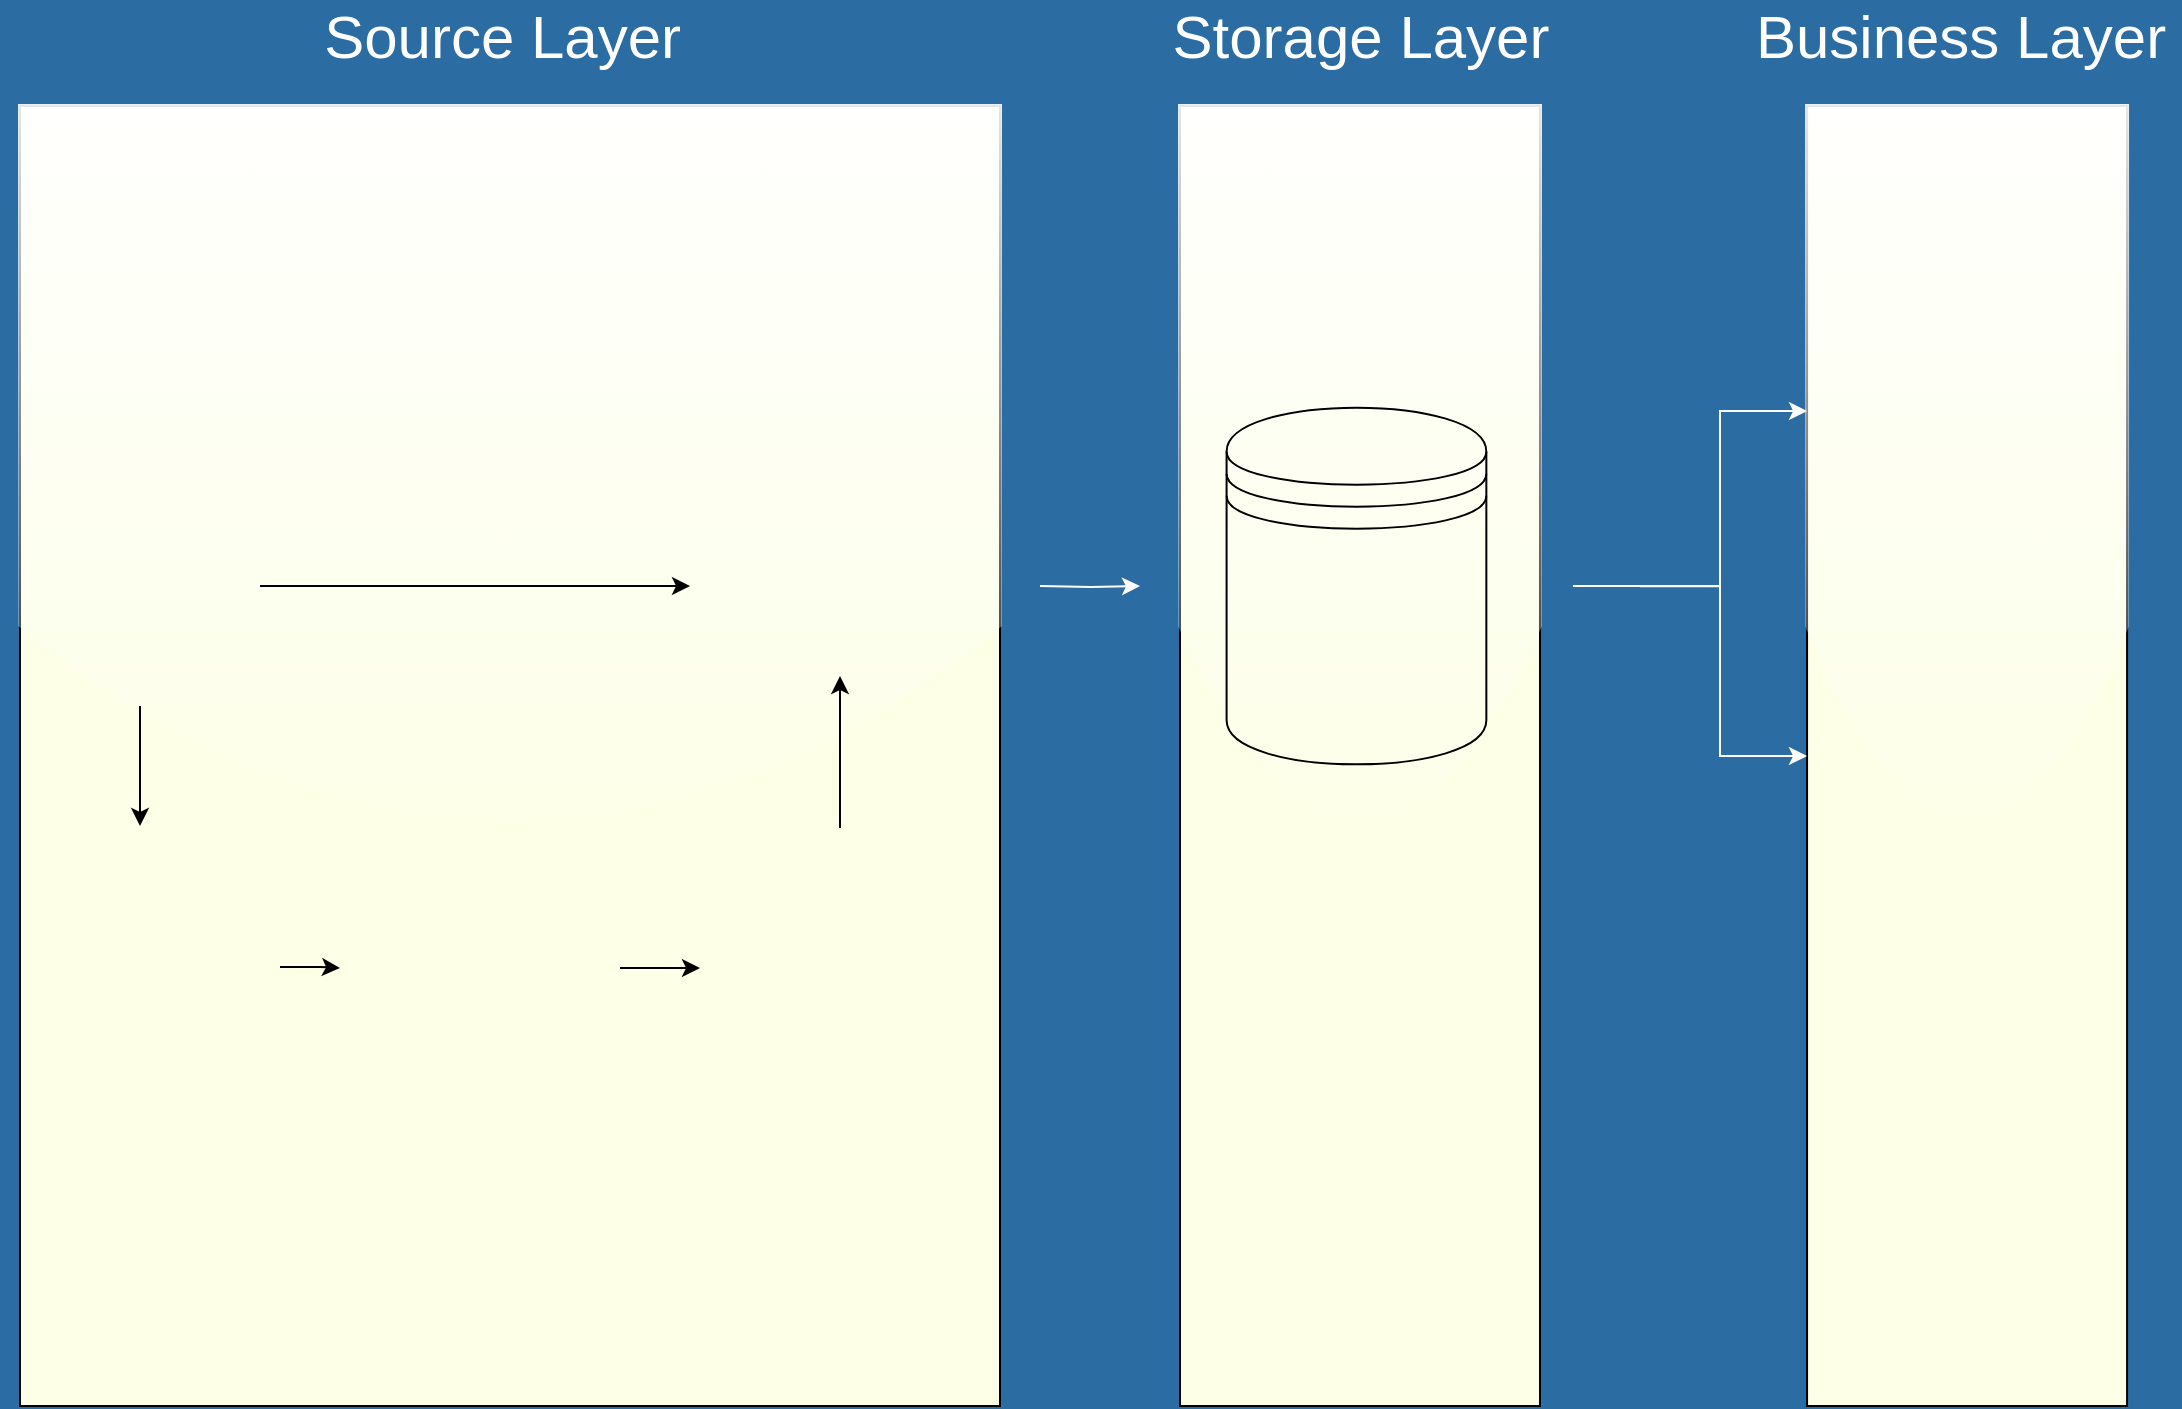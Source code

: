 <mxfile version="13.7.3" type="device"><diagram id="GGaLKV1bkLyetDouel_L" name="Страница 1"><mxGraphModel dx="1422" dy="762" grid="0" gridSize="10" guides="0" tooltips="1" connect="1" arrows="1" fold="1" page="1" pageScale="1" pageWidth="1169" pageHeight="827" background="#2B6CA3" math="0" shadow="0"><root><mxCell id="0"/><mxCell id="1" parent="0"/><mxCell id="3jTC_dsSjFh8k5YVDYnp-101" value="" style="rounded=0;whiteSpace=wrap;html=1;glass=1;shadow=0;sketch=0;fillColor=#FDFFE6;" vertex="1" parent="1"><mxGeometry x="30" y="80" width="490" height="650" as="geometry"/></mxCell><mxCell id="3jTC_dsSjFh8k5YVDYnp-102" value="" style="rounded=0;whiteSpace=wrap;html=1;glass=1;shadow=0;sketch=0;fillColor=#FDFFE6;" vertex="1" parent="1"><mxGeometry x="610" y="80" width="180" height="650" as="geometry"/></mxCell><mxCell id="3jTC_dsSjFh8k5YVDYnp-103" value="" style="rounded=0;whiteSpace=wrap;html=1;glass=1;shadow=0;sketch=0;fillColor=#FDFFE6;" vertex="1" parent="1"><mxGeometry x="923.53" y="80" width="160" height="650" as="geometry"/></mxCell><mxCell id="3jTC_dsSjFh8k5YVDYnp-1" value="&lt;span style=&quot;text-align: left;&quot;&gt;&lt;font style=&quot;font-size: 30px&quot;&gt;Source Layer&amp;nbsp;&lt;/font&gt;&lt;/span&gt;" style="text;html=1;resizable=0;autosize=1;align=center;verticalAlign=middle;points=[];rounded=0;fillColor=none;labelBackgroundColor=none;fontColor=#FFFFFF;" vertex="1" parent="1"><mxGeometry x="175" y="30" width="200" height="30" as="geometry"/></mxCell><mxCell id="3jTC_dsSjFh8k5YVDYnp-2" value="&lt;span style=&quot;text-align: left;&quot;&gt;&lt;font style=&quot;font-size: 30px&quot;&gt;Storage Layer&lt;/font&gt;&lt;/span&gt;" style="text;html=1;resizable=0;autosize=1;align=center;verticalAlign=middle;points=[];rounded=0;fillColor=none;labelBackgroundColor=none;fontColor=#FFFFFF;" vertex="1" parent="1"><mxGeometry x="600" y="30" width="200" height="30" as="geometry"/></mxCell><mxCell id="3jTC_dsSjFh8k5YVDYnp-3" value="&lt;span style=&quot;text-align: left;&quot;&gt;&lt;font style=&quot;font-size: 30px&quot;&gt;Business Layer&lt;/font&gt;&lt;/span&gt;" style="text;html=1;resizable=0;autosize=1;align=center;verticalAlign=middle;points=[];rounded=0;fillColor=none;labelBackgroundColor=none;fontColor=#FFFFFF;" vertex="1" parent="1"><mxGeometry x="890" y="30" width="220" height="30" as="geometry"/></mxCell><mxCell id="3jTC_dsSjFh8k5YVDYnp-71" style="edgeStyle=orthogonalEdgeStyle;rounded=0;orthogonalLoop=1;jettySize=auto;html=1;entryX=0.5;entryY=1;entryDx=0;entryDy=0;" edge="1" parent="1" source="3jTC_dsSjFh8k5YVDYnp-40" target="3jTC_dsSjFh8k5YVDYnp-68"><mxGeometry relative="1" as="geometry"/></mxCell><mxCell id="3jTC_dsSjFh8k5YVDYnp-40" value="" style="shape=image;verticalLabelPosition=bottom;labelBackgroundColor=#ffffff;verticalAlign=top;aspect=fixed;imageAspect=0;image=http://orion42.net/wp-content/uploads/2019/05/git-logo.png;" vertex="1" parent="1"><mxGeometry x="370" y="441" width="140" height="140" as="geometry"/></mxCell><mxCell id="3jTC_dsSjFh8k5YVDYnp-57" value="" style="group" vertex="1" connectable="0" parent="1"><mxGeometry x="30" y="260" width="120" height="120" as="geometry"/></mxCell><mxCell id="3jTC_dsSjFh8k5YVDYnp-38" value="" style="shape=image;verticalLabelPosition=bottom;labelBackgroundColor=#ffffff;verticalAlign=top;aspect=fixed;imageAspect=0;image=https://rc.tradernet.ru/data/blogs/users/1030255/1584113500_1.png;" vertex="1" parent="3jTC_dsSjFh8k5YVDYnp-57"><mxGeometry x="23.571" y="23.571" width="72.857" height="72.857" as="geometry"/></mxCell><mxCell id="3jTC_dsSjFh8k5YVDYnp-55" value="" style="whiteSpace=wrap;html=1;fillColor=none;strokeColor=none;" vertex="1" parent="3jTC_dsSjFh8k5YVDYnp-57"><mxGeometry width="120" height="120" as="geometry"/></mxCell><mxCell id="3jTC_dsSjFh8k5YVDYnp-59" value="" style="group" vertex="1" connectable="0" parent="1"><mxGeometry x="190" y="441" width="140" height="140" as="geometry"/></mxCell><mxCell id="3jTC_dsSjFh8k5YVDYnp-39" value="" style="shape=image;verticalLabelPosition=bottom;labelBackgroundColor=#ffffff;verticalAlign=top;aspect=fixed;imageAspect=0;image=https://uchebnik.mos.ru/system_2/game_apps/icons/000/171/037/original/py-logo.png;" vertex="1" parent="3jTC_dsSjFh8k5YVDYnp-59"><mxGeometry x="35" y="35" width="70" height="70" as="geometry"/></mxCell><mxCell id="3jTC_dsSjFh8k5YVDYnp-58" value="" style="whiteSpace=wrap;html=1;fillColor=none;strokeColor=none;" vertex="1" parent="3jTC_dsSjFh8k5YVDYnp-59"><mxGeometry width="140" height="140" as="geometry"/></mxCell><mxCell id="3jTC_dsSjFh8k5YVDYnp-62" value="" style="group" vertex="1" connectable="0" parent="1"><mxGeometry x="20" y="440" width="140" height="141" as="geometry"/></mxCell><mxCell id="3jTC_dsSjFh8k5YVDYnp-60" value="" style="whiteSpace=wrap;html=1;fillColor=none;strokeColor=none;" vertex="1" parent="3jTC_dsSjFh8k5YVDYnp-62"><mxGeometry width="140" height="141" as="geometry"/></mxCell><mxCell id="3jTC_dsSjFh8k5YVDYnp-41" value="" style="shape=image;verticalLabelPosition=bottom;labelBackgroundColor=#ffffff;verticalAlign=top;aspect=fixed;imageAspect=0;image=https://bell-sw.com/assets/images/logo-rest-api.png;" vertex="1" parent="3jTC_dsSjFh8k5YVDYnp-62"><mxGeometry x="20" y="16.75" width="107.5" height="107.5" as="geometry"/></mxCell><mxCell id="3jTC_dsSjFh8k5YVDYnp-64" style="edgeStyle=orthogonalEdgeStyle;rounded=0;orthogonalLoop=1;jettySize=auto;html=1;entryX=0.5;entryY=0;entryDx=0;entryDy=0;" edge="1" parent="1" source="3jTC_dsSjFh8k5YVDYnp-55" target="3jTC_dsSjFh8k5YVDYnp-60"><mxGeometry relative="1" as="geometry"/></mxCell><mxCell id="3jTC_dsSjFh8k5YVDYnp-65" style="edgeStyle=orthogonalEdgeStyle;rounded=0;orthogonalLoop=1;jettySize=auto;html=1;entryX=0;entryY=0.5;entryDx=0;entryDy=0;" edge="1" parent="1" source="3jTC_dsSjFh8k5YVDYnp-60" target="3jTC_dsSjFh8k5YVDYnp-58"><mxGeometry relative="1" as="geometry"/></mxCell><mxCell id="3jTC_dsSjFh8k5YVDYnp-66" style="edgeStyle=orthogonalEdgeStyle;rounded=0;orthogonalLoop=1;jettySize=auto;html=1;entryX=0;entryY=0.5;entryDx=0;entryDy=0;" edge="1" parent="1" source="3jTC_dsSjFh8k5YVDYnp-58" target="3jTC_dsSjFh8k5YVDYnp-40"><mxGeometry relative="1" as="geometry"/></mxCell><mxCell id="3jTC_dsSjFh8k5YVDYnp-69" value="" style="group" vertex="1" connectable="0" parent="1"><mxGeometry x="365" y="275" width="150" height="90" as="geometry"/></mxCell><mxCell id="3jTC_dsSjFh8k5YVDYnp-35" value="" style="shape=image;verticalLabelPosition=bottom;labelBackgroundColor=#ffffff;verticalAlign=top;aspect=fixed;imageAspect=0;image=https://repository-images.githubusercontent.com/231882882/6285d680-3c75-11ea-9031-5470ba106ebe;" vertex="1" parent="3jTC_dsSjFh8k5YVDYnp-69"><mxGeometry x="9.73" y="19.77" width="130.54" height="50.46" as="geometry"/></mxCell><mxCell id="3jTC_dsSjFh8k5YVDYnp-68" value="" style="whiteSpace=wrap;html=1;fillColor=none;strokeColor=none;" vertex="1" parent="3jTC_dsSjFh8k5YVDYnp-69"><mxGeometry width="150" height="90" as="geometry"/></mxCell><mxCell id="3jTC_dsSjFh8k5YVDYnp-72" style="edgeStyle=orthogonalEdgeStyle;rounded=0;orthogonalLoop=1;jettySize=auto;html=1;entryX=0;entryY=0.5;entryDx=0;entryDy=0;" edge="1" parent="1" source="3jTC_dsSjFh8k5YVDYnp-55" target="3jTC_dsSjFh8k5YVDYnp-68"><mxGeometry relative="1" as="geometry"/></mxCell><mxCell id="3jTC_dsSjFh8k5YVDYnp-80" value="" style="group" vertex="1" connectable="0" parent="1"><mxGeometry x="923.53" y="190" width="155" height="85" as="geometry"/></mxCell><mxCell id="3jTC_dsSjFh8k5YVDYnp-53" value="" style="shape=image;verticalLabelPosition=bottom;labelBackgroundColor=#ffffff;verticalAlign=top;aspect=fixed;imageAspect=0;image=https://repository-images.githubusercontent.com/39464018/58649580-eca4-11ea-844d-c2ddca24b226;" vertex="1" parent="3jTC_dsSjFh8k5YVDYnp-80"><mxGeometry x="10.63" y="9.07" width="133.74" height="66.87" as="geometry"/></mxCell><mxCell id="3jTC_dsSjFh8k5YVDYnp-79" value="" style="whiteSpace=wrap;html=1;fillColor=none;strokeColor=none;" vertex="1" parent="3jTC_dsSjFh8k5YVDYnp-80"><mxGeometry width="155" height="85" as="geometry"/></mxCell><mxCell id="3jTC_dsSjFh8k5YVDYnp-83" value="" style="group" vertex="1" connectable="0" parent="1"><mxGeometry x="610" y="200" width="230" height="230" as="geometry"/></mxCell><mxCell id="3jTC_dsSjFh8k5YVDYnp-77" value="" style="group" vertex="1" connectable="0" parent="3jTC_dsSjFh8k5YVDYnp-83"><mxGeometry width="121.765" height="170.744" as="geometry"/></mxCell><mxCell id="3jTC_dsSjFh8k5YVDYnp-86" value="" style="group" vertex="1" connectable="0" parent="3jTC_dsSjFh8k5YVDYnp-83"><mxGeometry x="-20.001" y="2.656" width="216.471" height="234.694" as="geometry"/></mxCell><mxCell id="3jTC_dsSjFh8k5YVDYnp-88" value="" style="group" vertex="1" connectable="0" parent="3jTC_dsSjFh8k5YVDYnp-86"><mxGeometry width="216.471" height="234.694" as="geometry"/></mxCell><mxCell id="3jTC_dsSjFh8k5YVDYnp-89" value="" style="group" vertex="1" connectable="0" parent="3jTC_dsSjFh8k5YVDYnp-88"><mxGeometry width="216.471" height="234.694" as="geometry"/></mxCell><mxCell id="3jTC_dsSjFh8k5YVDYnp-74" value="" style="whiteSpace=wrap;html=1;fillColor=none;strokeColor=none;" vertex="1" parent="3jTC_dsSjFh8k5YVDYnp-89"><mxGeometry width="216.471" height="234.694" as="geometry"/></mxCell><mxCell id="3jTC_dsSjFh8k5YVDYnp-87" value="" style="shape=datastore;whiteSpace=wrap;html=1;fillColor=none;" vertex="1" parent="3jTC_dsSjFh8k5YVDYnp-89"><mxGeometry x="43.294" y="28.163" width="129.882" height="178.367" as="geometry"/></mxCell><mxCell id="3jTC_dsSjFh8k5YVDYnp-36" value="" style="shape=image;verticalLabelPosition=bottom;labelBackgroundColor=#ffffff;verticalAlign=top;aspect=fixed;imageAspect=0;image=https://www.linuxshop.ru/upload/medialibrary/98c/98c9859e46ce4d7038461d6a8f455061.png;" vertex="1" parent="3jTC_dsSjFh8k5YVDYnp-89"><mxGeometry x="57.662" y="84.49" width="101.137" height="112.375" as="geometry"/></mxCell><mxCell id="3jTC_dsSjFh8k5YVDYnp-90" style="edgeStyle=orthogonalEdgeStyle;rounded=0;orthogonalLoop=1;jettySize=auto;html=1;entryX=0;entryY=0.5;entryDx=0;entryDy=0;fontColor=#FFFFFF;strokeColor=#FFFFFF;" edge="1" parent="1" target="3jTC_dsSjFh8k5YVDYnp-74"><mxGeometry relative="1" as="geometry"><mxPoint x="540" y="320" as="sourcePoint"/></mxGeometry></mxCell><mxCell id="3jTC_dsSjFh8k5YVDYnp-91" style="edgeStyle=orthogonalEdgeStyle;rounded=0;orthogonalLoop=1;jettySize=auto;html=1;entryX=0;entryY=0.5;entryDx=0;entryDy=0;strokeColor=#FFFFFF;" edge="1" parent="1" target="3jTC_dsSjFh8k5YVDYnp-79"><mxGeometry relative="1" as="geometry"><mxPoint x="840.0" y="320.1" as="sourcePoint"/><Array as="points"><mxPoint x="880" y="320"/><mxPoint x="880" y="233"/></Array></mxGeometry></mxCell><mxCell id="3jTC_dsSjFh8k5YVDYnp-98" value="" style="group" vertex="1" connectable="0" parent="1"><mxGeometry x="923.53" y="330" width="170" height="150" as="geometry"/></mxCell><mxCell id="3jTC_dsSjFh8k5YVDYnp-96" value="" style="whiteSpace=wrap;html=1;fillColor=none;strokeColor=none;" vertex="1" parent="3jTC_dsSjFh8k5YVDYnp-98"><mxGeometry width="170" height="150" as="geometry"/></mxCell><mxCell id="3jTC_dsSjFh8k5YVDYnp-92" value="" style="shape=image;verticalLabelPosition=bottom;labelBackgroundColor=#ffffff;verticalAlign=top;aspect=fixed;imageAspect=0;image=https://seotools.tv/wp-content/uploads/2020/06/google-data-studio.png;" vertex="1" parent="3jTC_dsSjFh8k5YVDYnp-98"><mxGeometry x="10" y="7.5" width="135" height="135" as="geometry"/></mxCell><mxCell id="3jTC_dsSjFh8k5YVDYnp-100" style="edgeStyle=orthogonalEdgeStyle;rounded=0;orthogonalLoop=1;jettySize=auto;html=1;entryX=0;entryY=0.5;entryDx=0;entryDy=0;exitX=1;exitY=0.5;exitDx=0;exitDy=0;strokeColor=#FFFFFF;" edge="1" parent="1" source="3jTC_dsSjFh8k5YVDYnp-74" target="3jTC_dsSjFh8k5YVDYnp-96"><mxGeometry relative="1" as="geometry"><mxPoint x="840.0" y="320.1" as="sourcePoint"/><Array as="points"><mxPoint x="880" y="320"/><mxPoint x="880" y="405"/></Array></mxGeometry></mxCell></root></mxGraphModel></diagram></mxfile>